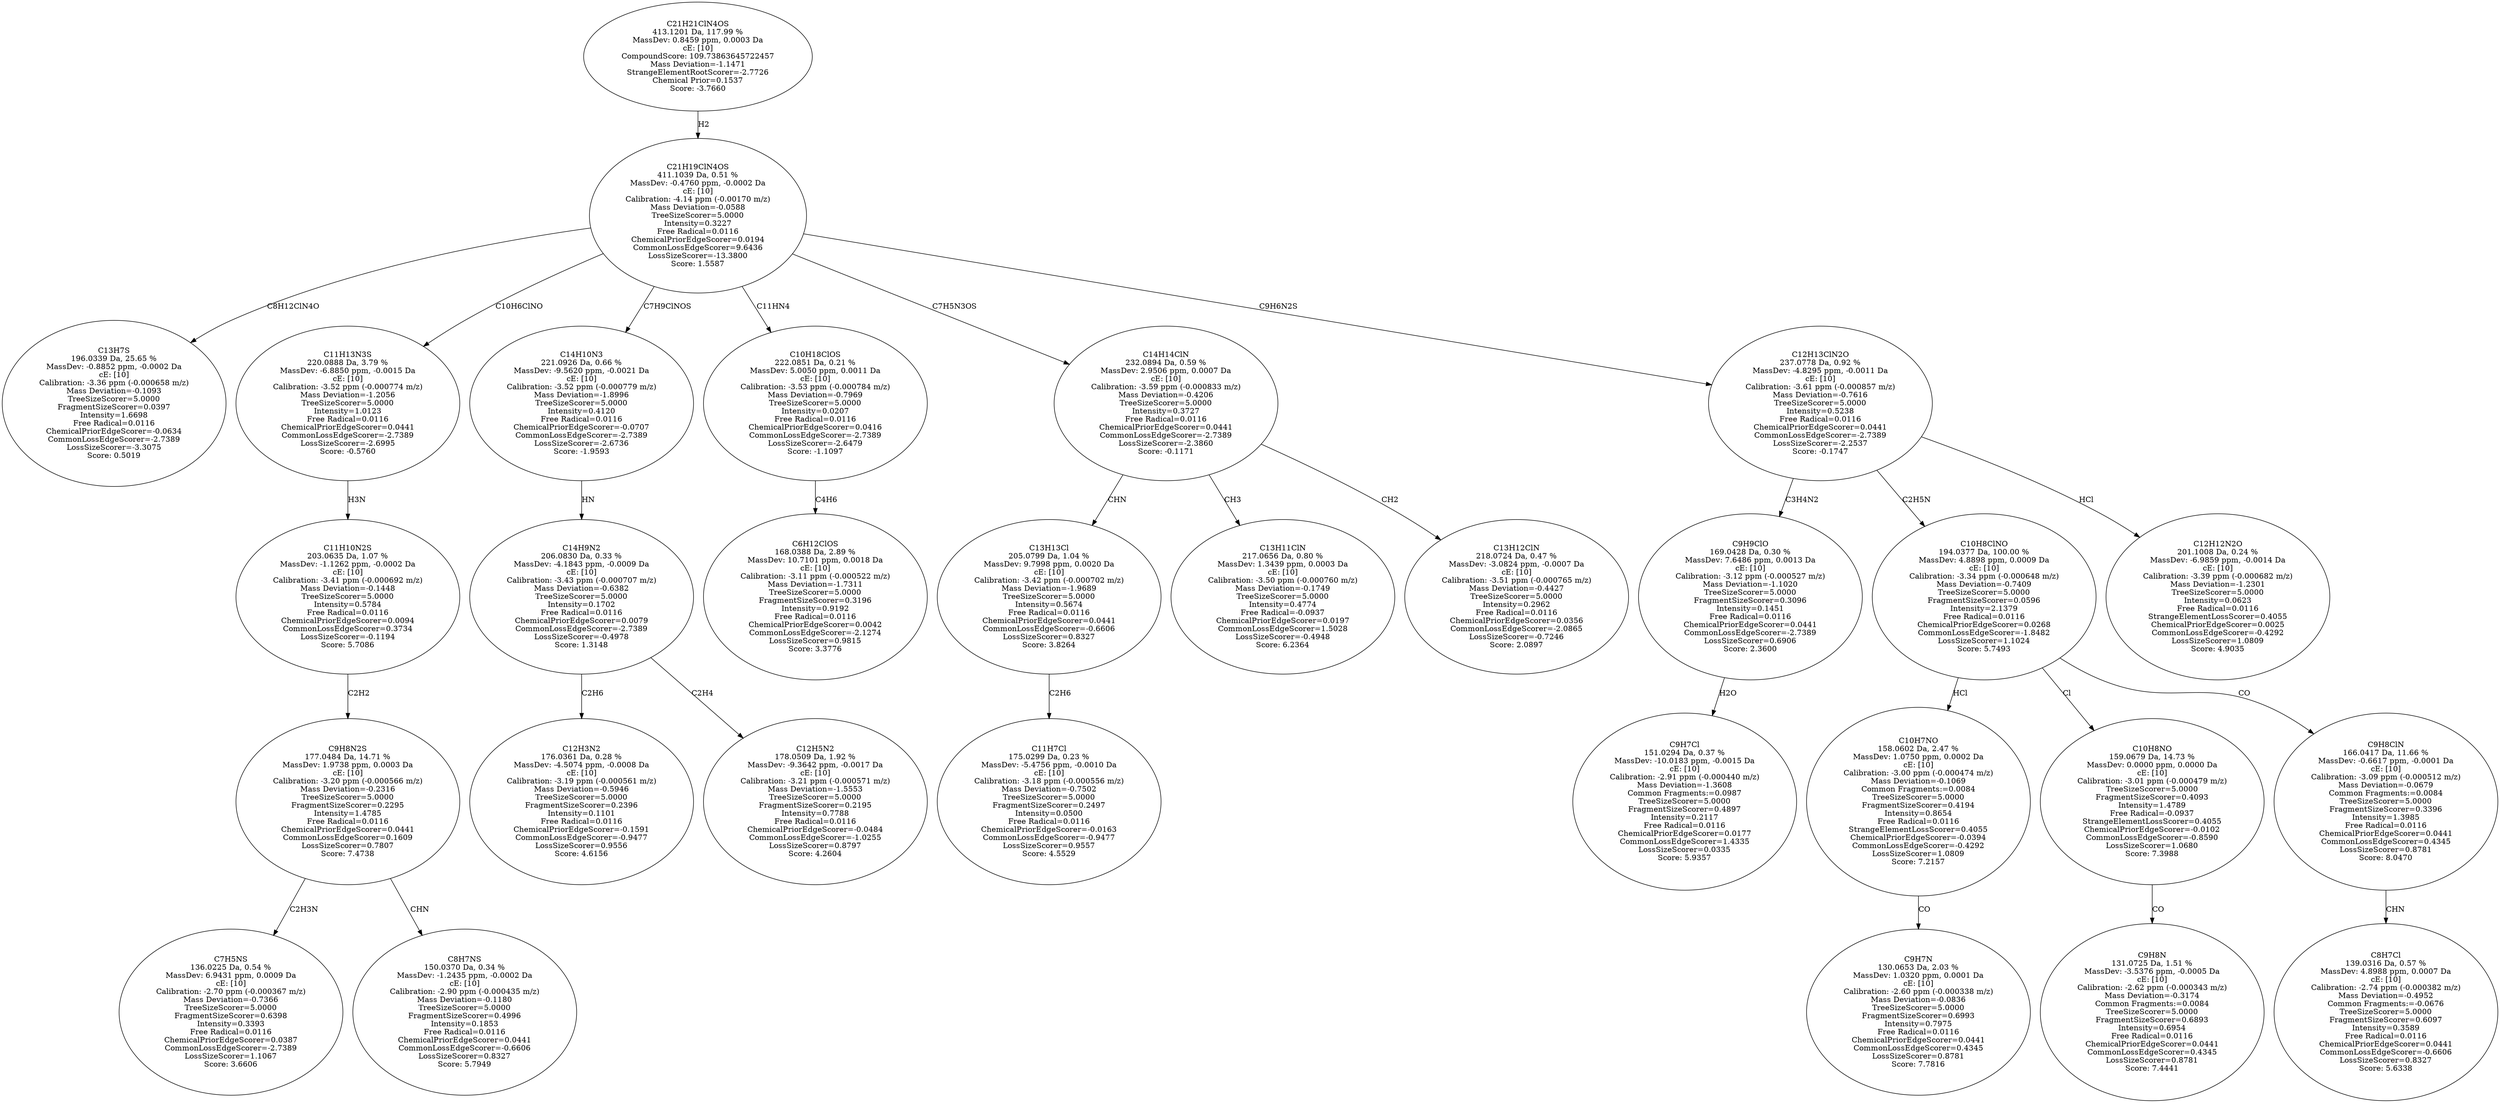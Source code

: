 strict digraph {
v1 [label="C13H7S\n196.0339 Da, 25.65 %\nMassDev: -0.8852 ppm, -0.0002 Da\ncE: [10]\nCalibration: -3.36 ppm (-0.000658 m/z)\nMass Deviation=-0.1093\nTreeSizeScorer=5.0000\nFragmentSizeScorer=0.0397\nIntensity=1.6698\nFree Radical=0.0116\nChemicalPriorEdgeScorer=-0.0634\nCommonLossEdgeScorer=-2.7389\nLossSizeScorer=-3.3075\nScore: 0.5019"];
v2 [label="C7H5NS\n136.0225 Da, 0.54 %\nMassDev: 6.9431 ppm, 0.0009 Da\ncE: [10]\nCalibration: -2.70 ppm (-0.000367 m/z)\nMass Deviation=-0.7366\nTreeSizeScorer=5.0000\nFragmentSizeScorer=0.6398\nIntensity=0.3393\nFree Radical=0.0116\nChemicalPriorEdgeScorer=0.0387\nCommonLossEdgeScorer=-2.7389\nLossSizeScorer=1.1067\nScore: 3.6606"];
v3 [label="C8H7NS\n150.0370 Da, 0.34 %\nMassDev: -1.2435 ppm, -0.0002 Da\ncE: [10]\nCalibration: -2.90 ppm (-0.000435 m/z)\nMass Deviation=-0.1180\nTreeSizeScorer=5.0000\nFragmentSizeScorer=0.4996\nIntensity=0.1853\nFree Radical=0.0116\nChemicalPriorEdgeScorer=0.0441\nCommonLossEdgeScorer=-0.6606\nLossSizeScorer=0.8327\nScore: 5.7949"];
v4 [label="C9H8N2S\n177.0484 Da, 14.71 %\nMassDev: 1.9738 ppm, 0.0003 Da\ncE: [10]\nCalibration: -3.20 ppm (-0.000566 m/z)\nMass Deviation=-0.2316\nTreeSizeScorer=5.0000\nFragmentSizeScorer=0.2295\nIntensity=1.4785\nFree Radical=0.0116\nChemicalPriorEdgeScorer=0.0441\nCommonLossEdgeScorer=0.1609\nLossSizeScorer=0.7807\nScore: 7.4738"];
v5 [label="C11H10N2S\n203.0635 Da, 1.07 %\nMassDev: -1.1262 ppm, -0.0002 Da\ncE: [10]\nCalibration: -3.41 ppm (-0.000692 m/z)\nMass Deviation=-0.1448\nTreeSizeScorer=5.0000\nIntensity=0.5784\nFree Radical=0.0116\nChemicalPriorEdgeScorer=0.0094\nCommonLossEdgeScorer=0.3734\nLossSizeScorer=-0.1194\nScore: 5.7086"];
v6 [label="C11H13N3S\n220.0888 Da, 3.79 %\nMassDev: -6.8850 ppm, -0.0015 Da\ncE: [10]\nCalibration: -3.52 ppm (-0.000774 m/z)\nMass Deviation=-1.2056\nTreeSizeScorer=5.0000\nIntensity=1.0123\nFree Radical=0.0116\nChemicalPriorEdgeScorer=0.0441\nCommonLossEdgeScorer=-2.7389\nLossSizeScorer=-2.6995\nScore: -0.5760"];
v7 [label="C12H3N2\n176.0361 Da, 0.28 %\nMassDev: -4.5074 ppm, -0.0008 Da\ncE: [10]\nCalibration: -3.19 ppm (-0.000561 m/z)\nMass Deviation=-0.5946\nTreeSizeScorer=5.0000\nFragmentSizeScorer=0.2396\nIntensity=0.1101\nFree Radical=0.0116\nChemicalPriorEdgeScorer=-0.1591\nCommonLossEdgeScorer=-0.9477\nLossSizeScorer=0.9556\nScore: 4.6156"];
v8 [label="C12H5N2\n178.0509 Da, 1.92 %\nMassDev: -9.3642 ppm, -0.0017 Da\ncE: [10]\nCalibration: -3.21 ppm (-0.000571 m/z)\nMass Deviation=-1.5553\nTreeSizeScorer=5.0000\nFragmentSizeScorer=0.2195\nIntensity=0.7788\nFree Radical=0.0116\nChemicalPriorEdgeScorer=-0.0484\nCommonLossEdgeScorer=-1.0255\nLossSizeScorer=0.8797\nScore: 4.2604"];
v9 [label="C14H9N2\n206.0830 Da, 0.33 %\nMassDev: -4.1843 ppm, -0.0009 Da\ncE: [10]\nCalibration: -3.43 ppm (-0.000707 m/z)\nMass Deviation=-0.6382\nTreeSizeScorer=5.0000\nIntensity=0.1702\nFree Radical=0.0116\nChemicalPriorEdgeScorer=0.0079\nCommonLossEdgeScorer=-2.7389\nLossSizeScorer=-0.4978\nScore: 1.3148"];
v10 [label="C14H10N3\n221.0926 Da, 0.66 %\nMassDev: -9.5620 ppm, -0.0021 Da\ncE: [10]\nCalibration: -3.52 ppm (-0.000779 m/z)\nMass Deviation=-1.8996\nTreeSizeScorer=5.0000\nIntensity=0.4120\nFree Radical=0.0116\nChemicalPriorEdgeScorer=-0.0707\nCommonLossEdgeScorer=-2.7389\nLossSizeScorer=-2.6736\nScore: -1.9593"];
v11 [label="C6H12ClOS\n168.0388 Da, 2.89 %\nMassDev: 10.7101 ppm, 0.0018 Da\ncE: [10]\nCalibration: -3.11 ppm (-0.000522 m/z)\nMass Deviation=-1.7311\nTreeSizeScorer=5.0000\nFragmentSizeScorer=0.3196\nIntensity=0.9192\nFree Radical=0.0116\nChemicalPriorEdgeScorer=0.0042\nCommonLossEdgeScorer=-2.1274\nLossSizeScorer=0.9815\nScore: 3.3776"];
v12 [label="C10H18ClOS\n222.0851 Da, 0.21 %\nMassDev: 5.0050 ppm, 0.0011 Da\ncE: [10]\nCalibration: -3.53 ppm (-0.000784 m/z)\nMass Deviation=-0.7969\nTreeSizeScorer=5.0000\nIntensity=0.0207\nFree Radical=0.0116\nChemicalPriorEdgeScorer=0.0416\nCommonLossEdgeScorer=-2.7389\nLossSizeScorer=-2.6479\nScore: -1.1097"];
v13 [label="C11H7Cl\n175.0299 Da, 0.23 %\nMassDev: -5.4756 ppm, -0.0010 Da\ncE: [10]\nCalibration: -3.18 ppm (-0.000556 m/z)\nMass Deviation=-0.7502\nTreeSizeScorer=5.0000\nFragmentSizeScorer=0.2497\nIntensity=0.0500\nFree Radical=0.0116\nChemicalPriorEdgeScorer=-0.0163\nCommonLossEdgeScorer=-0.9477\nLossSizeScorer=0.9557\nScore: 4.5529"];
v14 [label="C13H13Cl\n205.0799 Da, 1.04 %\nMassDev: 9.7998 ppm, 0.0020 Da\ncE: [10]\nCalibration: -3.42 ppm (-0.000702 m/z)\nMass Deviation=-1.9689\nTreeSizeScorer=5.0000\nIntensity=0.5674\nFree Radical=0.0116\nChemicalPriorEdgeScorer=0.0441\nCommonLossEdgeScorer=-0.6606\nLossSizeScorer=0.8327\nScore: 3.8264"];
v15 [label="C13H11ClN\n217.0656 Da, 0.80 %\nMassDev: 1.3439 ppm, 0.0003 Da\ncE: [10]\nCalibration: -3.50 ppm (-0.000760 m/z)\nMass Deviation=-0.1749\nTreeSizeScorer=5.0000\nIntensity=0.4774\nFree Radical=-0.0937\nChemicalPriorEdgeScorer=0.0197\nCommonLossEdgeScorer=1.5028\nLossSizeScorer=-0.4948\nScore: 6.2364"];
v16 [label="C13H12ClN\n218.0724 Da, 0.47 %\nMassDev: -3.0824 ppm, -0.0007 Da\ncE: [10]\nCalibration: -3.51 ppm (-0.000765 m/z)\nMass Deviation=-0.4427\nTreeSizeScorer=5.0000\nIntensity=0.2962\nFree Radical=0.0116\nChemicalPriorEdgeScorer=0.0356\nCommonLossEdgeScorer=-2.0865\nLossSizeScorer=-0.7246\nScore: 2.0897"];
v17 [label="C14H14ClN\n232.0894 Da, 0.59 %\nMassDev: 2.9506 ppm, 0.0007 Da\ncE: [10]\nCalibration: -3.59 ppm (-0.000833 m/z)\nMass Deviation=-0.4206\nTreeSizeScorer=5.0000\nIntensity=0.3727\nFree Radical=0.0116\nChemicalPriorEdgeScorer=0.0441\nCommonLossEdgeScorer=-2.7389\nLossSizeScorer=-2.3860\nScore: -0.1171"];
v18 [label="C9H7Cl\n151.0294 Da, 0.37 %\nMassDev: -10.0183 ppm, -0.0015 Da\ncE: [10]\nCalibration: -2.91 ppm (-0.000440 m/z)\nMass Deviation=-1.3608\nCommon Fragments:=0.0987\nTreeSizeScorer=5.0000\nFragmentSizeScorer=0.4897\nIntensity=0.2117\nFree Radical=0.0116\nChemicalPriorEdgeScorer=0.0177\nCommonLossEdgeScorer=1.4335\nLossSizeScorer=0.0335\nScore: 5.9357"];
v19 [label="C9H9ClO\n169.0428 Da, 0.30 %\nMassDev: 7.6486 ppm, 0.0013 Da\ncE: [10]\nCalibration: -3.12 ppm (-0.000527 m/z)\nMass Deviation=-1.1020\nTreeSizeScorer=5.0000\nFragmentSizeScorer=0.3096\nIntensity=0.1451\nFree Radical=0.0116\nChemicalPriorEdgeScorer=0.0441\nCommonLossEdgeScorer=-2.7389\nLossSizeScorer=0.6906\nScore: 2.3600"];
v20 [label="C9H7N\n130.0653 Da, 2.03 %\nMassDev: 1.0320 ppm, 0.0001 Da\ncE: [10]\nCalibration: -2.60 ppm (-0.000338 m/z)\nMass Deviation=-0.0836\nTreeSizeScorer=5.0000\nFragmentSizeScorer=0.6993\nIntensity=0.7975\nFree Radical=0.0116\nChemicalPriorEdgeScorer=0.0441\nCommonLossEdgeScorer=0.4345\nLossSizeScorer=0.8781\nScore: 7.7816"];
v21 [label="C10H7NO\n158.0602 Da, 2.47 %\nMassDev: 1.0750 ppm, 0.0002 Da\ncE: [10]\nCalibration: -3.00 ppm (-0.000474 m/z)\nMass Deviation=-0.1069\nCommon Fragments:=0.0084\nTreeSizeScorer=5.0000\nFragmentSizeScorer=0.4194\nIntensity=0.8654\nFree Radical=0.0116\nStrangeElementLossScorer=0.4055\nChemicalPriorEdgeScorer=-0.0394\nCommonLossEdgeScorer=-0.4292\nLossSizeScorer=1.0809\nScore: 7.2157"];
v22 [label="C9H8N\n131.0725 Da, 1.51 %\nMassDev: -3.5376 ppm, -0.0005 Da\ncE: [10]\nCalibration: -2.62 ppm (-0.000343 m/z)\nMass Deviation=-0.3174\nCommon Fragments:=0.0084\nTreeSizeScorer=5.0000\nFragmentSizeScorer=0.6893\nIntensity=0.6954\nFree Radical=0.0116\nChemicalPriorEdgeScorer=0.0441\nCommonLossEdgeScorer=0.4345\nLossSizeScorer=0.8781\nScore: 7.4441"];
v23 [label="C10H8NO\n159.0679 Da, 14.73 %\nMassDev: 0.0000 ppm, 0.0000 Da\ncE: [10]\nCalibration: -3.01 ppm (-0.000479 m/z)\nTreeSizeScorer=5.0000\nFragmentSizeScorer=0.4093\nIntensity=1.4789\nFree Radical=-0.0937\nStrangeElementLossScorer=0.4055\nChemicalPriorEdgeScorer=-0.0102\nCommonLossEdgeScorer=-0.8590\nLossSizeScorer=1.0680\nScore: 7.3988"];
v24 [label="C8H7Cl\n139.0316 Da, 0.57 %\nMassDev: 4.8988 ppm, 0.0007 Da\ncE: [10]\nCalibration: -2.74 ppm (-0.000382 m/z)\nMass Deviation=-0.4952\nCommon Fragments:=-0.0676\nTreeSizeScorer=5.0000\nFragmentSizeScorer=0.6097\nIntensity=0.3589\nFree Radical=0.0116\nChemicalPriorEdgeScorer=0.0441\nCommonLossEdgeScorer=-0.6606\nLossSizeScorer=0.8327\nScore: 5.6338"];
v25 [label="C9H8ClN\n166.0417 Da, 11.66 %\nMassDev: -0.6617 ppm, -0.0001 Da\ncE: [10]\nCalibration: -3.09 ppm (-0.000512 m/z)\nMass Deviation=-0.0679\nCommon Fragments:=0.0084\nTreeSizeScorer=5.0000\nFragmentSizeScorer=0.3396\nIntensity=1.3985\nFree Radical=0.0116\nChemicalPriorEdgeScorer=0.0441\nCommonLossEdgeScorer=0.4345\nLossSizeScorer=0.8781\nScore: 8.0470"];
v26 [label="C10H8ClNO\n194.0377 Da, 100.00 %\nMassDev: 4.8898 ppm, 0.0009 Da\ncE: [10]\nCalibration: -3.34 ppm (-0.000648 m/z)\nMass Deviation=-0.7409\nTreeSizeScorer=5.0000\nFragmentSizeScorer=0.0596\nIntensity=2.1379\nFree Radical=0.0116\nChemicalPriorEdgeScorer=0.0268\nCommonLossEdgeScorer=-1.8482\nLossSizeScorer=1.1024\nScore: 5.7493"];
v27 [label="C12H12N2O\n201.1008 Da, 0.24 %\nMassDev: -6.9859 ppm, -0.0014 Da\ncE: [10]\nCalibration: -3.39 ppm (-0.000682 m/z)\nMass Deviation=-1.2301\nTreeSizeScorer=5.0000\nIntensity=0.0623\nFree Radical=0.0116\nStrangeElementLossScorer=0.4055\nChemicalPriorEdgeScorer=0.0025\nCommonLossEdgeScorer=-0.4292\nLossSizeScorer=1.0809\nScore: 4.9035"];
v28 [label="C12H13ClN2O\n237.0778 Da, 0.92 %\nMassDev: -4.8295 ppm, -0.0011 Da\ncE: [10]\nCalibration: -3.61 ppm (-0.000857 m/z)\nMass Deviation=-0.7616\nTreeSizeScorer=5.0000\nIntensity=0.5238\nFree Radical=0.0116\nChemicalPriorEdgeScorer=0.0441\nCommonLossEdgeScorer=-2.7389\nLossSizeScorer=-2.2537\nScore: -0.1747"];
v29 [label="C21H19ClN4OS\n411.1039 Da, 0.51 %\nMassDev: -0.4760 ppm, -0.0002 Da\ncE: [10]\nCalibration: -4.14 ppm (-0.00170 m/z)\nMass Deviation=-0.0588\nTreeSizeScorer=5.0000\nIntensity=0.3227\nFree Radical=0.0116\nChemicalPriorEdgeScorer=0.0194\nCommonLossEdgeScorer=9.6436\nLossSizeScorer=-13.3800\nScore: 1.5587"];
v30 [label="C21H21ClN4OS\n413.1201 Da, 117.99 %\nMassDev: 0.8459 ppm, 0.0003 Da\ncE: [10]\nCompoundScore: 109.73863645722457\nMass Deviation=-1.1471\nStrangeElementRootScorer=-2.7726\nChemical Prior=0.1537\nScore: -3.7660"];
v29 -> v1 [label="C8H12ClN4O"];
v4 -> v2 [label="C2H3N"];
v4 -> v3 [label="CHN"];
v5 -> v4 [label="C2H2"];
v6 -> v5 [label="H3N"];
v29 -> v6 [label="C10H6ClNO"];
v9 -> v7 [label="C2H6"];
v9 -> v8 [label="C2H4"];
v10 -> v9 [label="HN"];
v29 -> v10 [label="C7H9ClNOS"];
v12 -> v11 [label="C4H6"];
v29 -> v12 [label="C11HN4"];
v14 -> v13 [label="C2H6"];
v17 -> v14 [label="CHN"];
v17 -> v15 [label="CH3"];
v17 -> v16 [label="CH2"];
v29 -> v17 [label="C7H5N3OS"];
v19 -> v18 [label="H2O"];
v28 -> v19 [label="C3H4N2"];
v21 -> v20 [label="CO"];
v26 -> v21 [label="HCl"];
v23 -> v22 [label="CO"];
v26 -> v23 [label="Cl"];
v25 -> v24 [label="CHN"];
v26 -> v25 [label="CO"];
v28 -> v26 [label="C2H5N"];
v28 -> v27 [label="HCl"];
v29 -> v28 [label="C9H6N2S"];
v30 -> v29 [label="H2"];
}